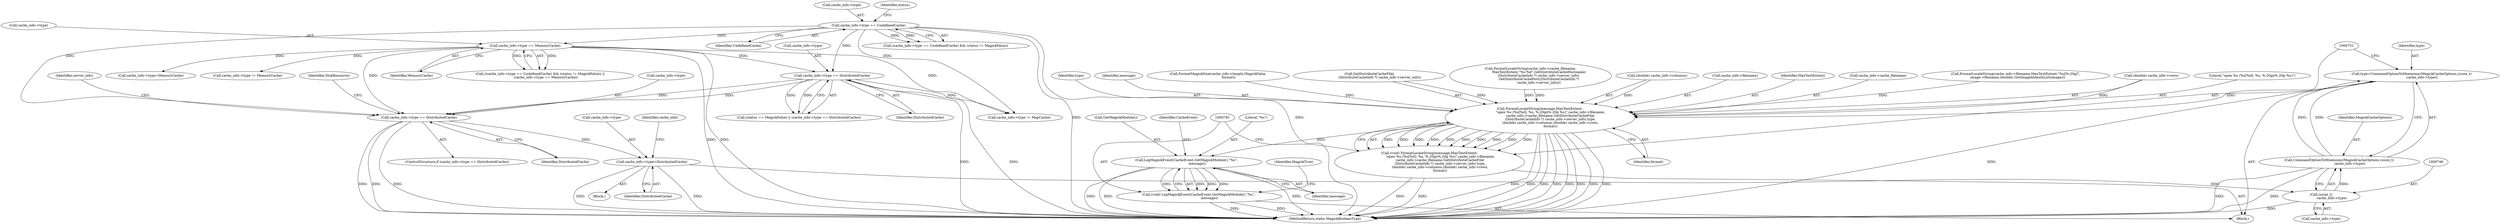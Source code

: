 digraph "0_ImageMagick_4e81ce8b07219c69a9aeccb0f7f7b927ca6db74c_0@pointer" {
"1000741" [label="(Call,type=CommandOptionToMnemonic(MagickCacheOptions,(ssize_t)\n                    cache_info->type))"];
"1000743" [label="(Call,CommandOptionToMnemonic(MagickCacheOptions,(ssize_t)\n                    cache_info->type))"];
"1000745" [label="(Call,(ssize_t)\n                    cache_info->type)"];
"1000661" [label="(Call,cache_info->type=DistributedCache)"];
"1000618" [label="(Call,cache_info->type == DistributedCache)"];
"1000417" [label="(Call,cache_info->type == UndefinedCache)"];
"1000610" [label="(Call,cache_info->type == DistributedCache)"];
"1000425" [label="(Call,cache_info->type == MemoryCache)"];
"1000752" [label="(Call,FormatLocaleString(message,MaxTextExtent,\n                    \"open %s (%s[%d], %s, %.20gx%.20g %s)\",cache_info->filename,\n                    cache_info->cache_filename,GetDistributeCacheFile(\n                    (DistributeCacheInfo *) cache_info->server_info),type,\n                    (double) cache_info->columns,(double) cache_info->rows,\n                    format))"];
"1000750" [label="(Call,(void) FormatLocaleString(message,MaxTextExtent,\n                    \"open %s (%s[%d], %s, %.20gx%.20g %s)\",cache_info->filename,\n                    cache_info->cache_filename,GetDistributeCacheFile(\n                    (DistributeCacheInfo *) cache_info->server_info),type,\n                    (double) cache_info->columns,(double) cache_info->rows,\n                    format))"];
"1000782" [label="(Call,LogMagickEvent(CacheEvent,GetMagickModule(),\"%s\",\n                    message))"];
"1000780" [label="(Call,(void) LogMagickEvent(CacheEvent,GetMagickModule(),\"%s\",\n                    message))"];
"1000668" [label="(Identifier,cache_info)"];
"1000624" [label="(Identifier,DiskResource)"];
"1000661" [label="(Call,cache_info->type=DistributedCache)"];
"1000618" [label="(Call,cache_info->type == DistributedCache)"];
"1000779" [label="(Identifier,format)"];
"1000418" [label="(Call,cache_info->type)"];
"1000750" [label="(Call,(void) FormatLocaleString(message,MaxTextExtent,\n                    \"open %s (%s[%d], %s, %.20gx%.20g %s)\",cache_info->filename,\n                    cache_info->cache_filename,GetDistributeCacheFile(\n                    (DistributeCacheInfo *) cache_info->server_info),type,\n                    (double) cache_info->columns,(double) cache_info->rows,\n                    format))"];
"1000687" [label="(Call,FormatLocaleString(cache_info->cache_filename,\n                MaxTextExtent,\"%s:%d\",GetDistributeCacheHostname(\n                (DistributeCacheInfo *) cache_info->server_info),\n                GetDistributeCachePort((DistributeCacheInfo *)\n                cache_info->server_info)))"];
"1000417" [label="(Call,cache_info->type == UndefinedCache)"];
"1000426" [label="(Call,cache_info->type)"];
"1000932" [label="(Call,cache_info->type != MemoryCache)"];
"1000752" [label="(Call,FormatLocaleString(message,MaxTextExtent,\n                    \"open %s (%s[%d], %s, %.20gx%.20g %s)\",cache_info->filename,\n                    cache_info->cache_filename,GetDistributeCacheFile(\n                    (DistributeCacheInfo *) cache_info->server_info),type,\n                    (double) cache_info->columns,(double) cache_info->rows,\n                    format))"];
"1000744" [label="(Identifier,MagickCacheOptions)"];
"1000660" [label="(Block,)"];
"1000769" [label="(Call,(double) cache_info->columns)"];
"1000622" [label="(Identifier,DistributedCache)"];
"1000784" [label="(Call,GetMagickModule())"];
"1000619" [label="(Call,cache_info->type)"];
"1000614" [label="(Identifier,DistributedCache)"];
"1000756" [label="(Call,cache_info->filename)"];
"1000782" [label="(Call,LogMagickEvent(CacheEvent,GetMagickModule(),\"%s\",\n                    message))"];
"1000754" [label="(Identifier,MaxTextExtent)"];
"1000421" [label="(Identifier,UndefinedCache)"];
"1000786" [label="(Identifier,message)"];
"1000759" [label="(Call,cache_info->cache_filename)"];
"1000783" [label="(Identifier,CacheEvent)"];
"1000219" [label="(Call,FormatLocaleString(cache_info->filename,MaxTextExtent,\"%s[%.20g]\",\n    image->filename,(double) GetImageIndexInList(image)))"];
"1000741" [label="(Call,type=CommandOptionToMnemonic(MagickCacheOptions,(ssize_t)\n                    cache_info->type))"];
"1000785" [label="(Literal,\"%s\")"];
"1000774" [label="(Call,(double) cache_info->rows)"];
"1001191" [label="(MethodReturn,static MagickBooleanType)"];
"1000415" [label="(Call,((cache_info->type == UndefinedCache) && (status != MagickFalse)) ||\n           (cache_info->type == MemoryCache))"];
"1000755" [label="(Literal,\"open %s (%s[%d], %s, %.20gx%.20g %s)\")"];
"1000745" [label="(Call,(ssize_t)\n                    cache_info->type)"];
"1000606" [label="(Call,(status == MagickFalse) || (cache_info->type == DistributedCache))"];
"1000425" [label="(Call,cache_info->type == MemoryCache)"];
"1000747" [label="(Call,cache_info->type)"];
"1000629" [label="(Identifier,server_info)"];
"1000665" [label="(Identifier,DistributedCache)"];
"1000429" [label="(Identifier,MemoryCache)"];
"1000788" [label="(Identifier,MagickTrue)"];
"1000768" [label="(Identifier,type)"];
"1000423" [label="(Identifier,status)"];
"1000780" [label="(Call,(void) LogMagickEvent(CacheEvent,GetMagickModule(),\"%s\",\n                    message))"];
"1000743" [label="(Call,CommandOptionToMnemonic(MagickCacheOptions,(ssize_t)\n                    cache_info->type))"];
"1000927" [label="(Call,cache_info->type != MapCache)"];
"1000617" [label="(ControlStructure,if (cache_info->type == DistributedCache))"];
"1000732" [label="(Block,)"];
"1000753" [label="(Identifier,message)"];
"1000662" [label="(Call,cache_info->type)"];
"1000610" [label="(Call,cache_info->type == DistributedCache)"];
"1000474" [label="(Call,cache_info->type=MemoryCache)"];
"1000611" [label="(Call,cache_info->type)"];
"1000735" [label="(Call,FormatMagickSize(cache_info->length,MagickFalse,\n                    format))"];
"1000416" [label="(Call,(cache_info->type == UndefinedCache) && (status != MagickFalse))"];
"1000742" [label="(Identifier,type)"];
"1000762" [label="(Call,GetDistributeCacheFile(\n                    (DistributeCacheInfo *) cache_info->server_info))"];
"1000741" -> "1000732"  [label="AST: "];
"1000741" -> "1000743"  [label="CFG: "];
"1000742" -> "1000741"  [label="AST: "];
"1000743" -> "1000741"  [label="AST: "];
"1000751" -> "1000741"  [label="CFG: "];
"1000741" -> "1001191"  [label="DDG: "];
"1000743" -> "1000741"  [label="DDG: "];
"1000743" -> "1000741"  [label="DDG: "];
"1000741" -> "1000752"  [label="DDG: "];
"1000743" -> "1000745"  [label="CFG: "];
"1000744" -> "1000743"  [label="AST: "];
"1000745" -> "1000743"  [label="AST: "];
"1000743" -> "1001191"  [label="DDG: "];
"1000743" -> "1001191"  [label="DDG: "];
"1000745" -> "1000743"  [label="DDG: "];
"1000745" -> "1000747"  [label="CFG: "];
"1000746" -> "1000745"  [label="AST: "];
"1000747" -> "1000745"  [label="AST: "];
"1000745" -> "1001191"  [label="DDG: "];
"1000661" -> "1000745"  [label="DDG: "];
"1000661" -> "1000660"  [label="AST: "];
"1000661" -> "1000665"  [label="CFG: "];
"1000662" -> "1000661"  [label="AST: "];
"1000665" -> "1000661"  [label="AST: "];
"1000668" -> "1000661"  [label="CFG: "];
"1000661" -> "1001191"  [label="DDG: "];
"1000661" -> "1001191"  [label="DDG: "];
"1000618" -> "1000661"  [label="DDG: "];
"1000618" -> "1000617"  [label="AST: "];
"1000618" -> "1000622"  [label="CFG: "];
"1000619" -> "1000618"  [label="AST: "];
"1000622" -> "1000618"  [label="AST: "];
"1000624" -> "1000618"  [label="CFG: "];
"1000629" -> "1000618"  [label="CFG: "];
"1000618" -> "1001191"  [label="DDG: "];
"1000618" -> "1001191"  [label="DDG: "];
"1000618" -> "1001191"  [label="DDG: "];
"1000417" -> "1000618"  [label="DDG: "];
"1000610" -> "1000618"  [label="DDG: "];
"1000610" -> "1000618"  [label="DDG: "];
"1000425" -> "1000618"  [label="DDG: "];
"1000417" -> "1000416"  [label="AST: "];
"1000417" -> "1000421"  [label="CFG: "];
"1000418" -> "1000417"  [label="AST: "];
"1000421" -> "1000417"  [label="AST: "];
"1000423" -> "1000417"  [label="CFG: "];
"1000416" -> "1000417"  [label="CFG: "];
"1000417" -> "1001191"  [label="DDG: "];
"1000417" -> "1001191"  [label="DDG: "];
"1000417" -> "1000416"  [label="DDG: "];
"1000417" -> "1000416"  [label="DDG: "];
"1000417" -> "1000425"  [label="DDG: "];
"1000417" -> "1000610"  [label="DDG: "];
"1000417" -> "1000927"  [label="DDG: "];
"1000610" -> "1000606"  [label="AST: "];
"1000610" -> "1000614"  [label="CFG: "];
"1000611" -> "1000610"  [label="AST: "];
"1000614" -> "1000610"  [label="AST: "];
"1000606" -> "1000610"  [label="CFG: "];
"1000610" -> "1001191"  [label="DDG: "];
"1000610" -> "1001191"  [label="DDG: "];
"1000610" -> "1000606"  [label="DDG: "];
"1000610" -> "1000606"  [label="DDG: "];
"1000425" -> "1000610"  [label="DDG: "];
"1000610" -> "1000927"  [label="DDG: "];
"1000425" -> "1000415"  [label="AST: "];
"1000425" -> "1000429"  [label="CFG: "];
"1000426" -> "1000425"  [label="AST: "];
"1000429" -> "1000425"  [label="AST: "];
"1000415" -> "1000425"  [label="CFG: "];
"1000425" -> "1001191"  [label="DDG: "];
"1000425" -> "1001191"  [label="DDG: "];
"1000425" -> "1000415"  [label="DDG: "];
"1000425" -> "1000415"  [label="DDG: "];
"1000425" -> "1000474"  [label="DDG: "];
"1000425" -> "1000927"  [label="DDG: "];
"1000425" -> "1000932"  [label="DDG: "];
"1000752" -> "1000750"  [label="AST: "];
"1000752" -> "1000779"  [label="CFG: "];
"1000753" -> "1000752"  [label="AST: "];
"1000754" -> "1000752"  [label="AST: "];
"1000755" -> "1000752"  [label="AST: "];
"1000756" -> "1000752"  [label="AST: "];
"1000759" -> "1000752"  [label="AST: "];
"1000762" -> "1000752"  [label="AST: "];
"1000768" -> "1000752"  [label="AST: "];
"1000769" -> "1000752"  [label="AST: "];
"1000774" -> "1000752"  [label="AST: "];
"1000779" -> "1000752"  [label="AST: "];
"1000750" -> "1000752"  [label="CFG: "];
"1000752" -> "1001191"  [label="DDG: "];
"1000752" -> "1001191"  [label="DDG: "];
"1000752" -> "1001191"  [label="DDG: "];
"1000752" -> "1001191"  [label="DDG: "];
"1000752" -> "1001191"  [label="DDG: "];
"1000752" -> "1001191"  [label="DDG: "];
"1000752" -> "1001191"  [label="DDG: "];
"1000752" -> "1001191"  [label="DDG: "];
"1000752" -> "1000750"  [label="DDG: "];
"1000752" -> "1000750"  [label="DDG: "];
"1000752" -> "1000750"  [label="DDG: "];
"1000752" -> "1000750"  [label="DDG: "];
"1000752" -> "1000750"  [label="DDG: "];
"1000752" -> "1000750"  [label="DDG: "];
"1000752" -> "1000750"  [label="DDG: "];
"1000752" -> "1000750"  [label="DDG: "];
"1000752" -> "1000750"  [label="DDG: "];
"1000752" -> "1000750"  [label="DDG: "];
"1000687" -> "1000752"  [label="DDG: "];
"1000687" -> "1000752"  [label="DDG: "];
"1000219" -> "1000752"  [label="DDG: "];
"1000762" -> "1000752"  [label="DDG: "];
"1000769" -> "1000752"  [label="DDG: "];
"1000774" -> "1000752"  [label="DDG: "];
"1000735" -> "1000752"  [label="DDG: "];
"1000752" -> "1000782"  [label="DDG: "];
"1000750" -> "1000732"  [label="AST: "];
"1000751" -> "1000750"  [label="AST: "];
"1000781" -> "1000750"  [label="CFG: "];
"1000750" -> "1001191"  [label="DDG: "];
"1000750" -> "1001191"  [label="DDG: "];
"1000782" -> "1000780"  [label="AST: "];
"1000782" -> "1000786"  [label="CFG: "];
"1000783" -> "1000782"  [label="AST: "];
"1000784" -> "1000782"  [label="AST: "];
"1000785" -> "1000782"  [label="AST: "];
"1000786" -> "1000782"  [label="AST: "];
"1000780" -> "1000782"  [label="CFG: "];
"1000782" -> "1001191"  [label="DDG: "];
"1000782" -> "1001191"  [label="DDG: "];
"1000782" -> "1001191"  [label="DDG: "];
"1000782" -> "1000780"  [label="DDG: "];
"1000782" -> "1000780"  [label="DDG: "];
"1000782" -> "1000780"  [label="DDG: "];
"1000782" -> "1000780"  [label="DDG: "];
"1000780" -> "1000732"  [label="AST: "];
"1000781" -> "1000780"  [label="AST: "];
"1000788" -> "1000780"  [label="CFG: "];
"1000780" -> "1001191"  [label="DDG: "];
"1000780" -> "1001191"  [label="DDG: "];
}
